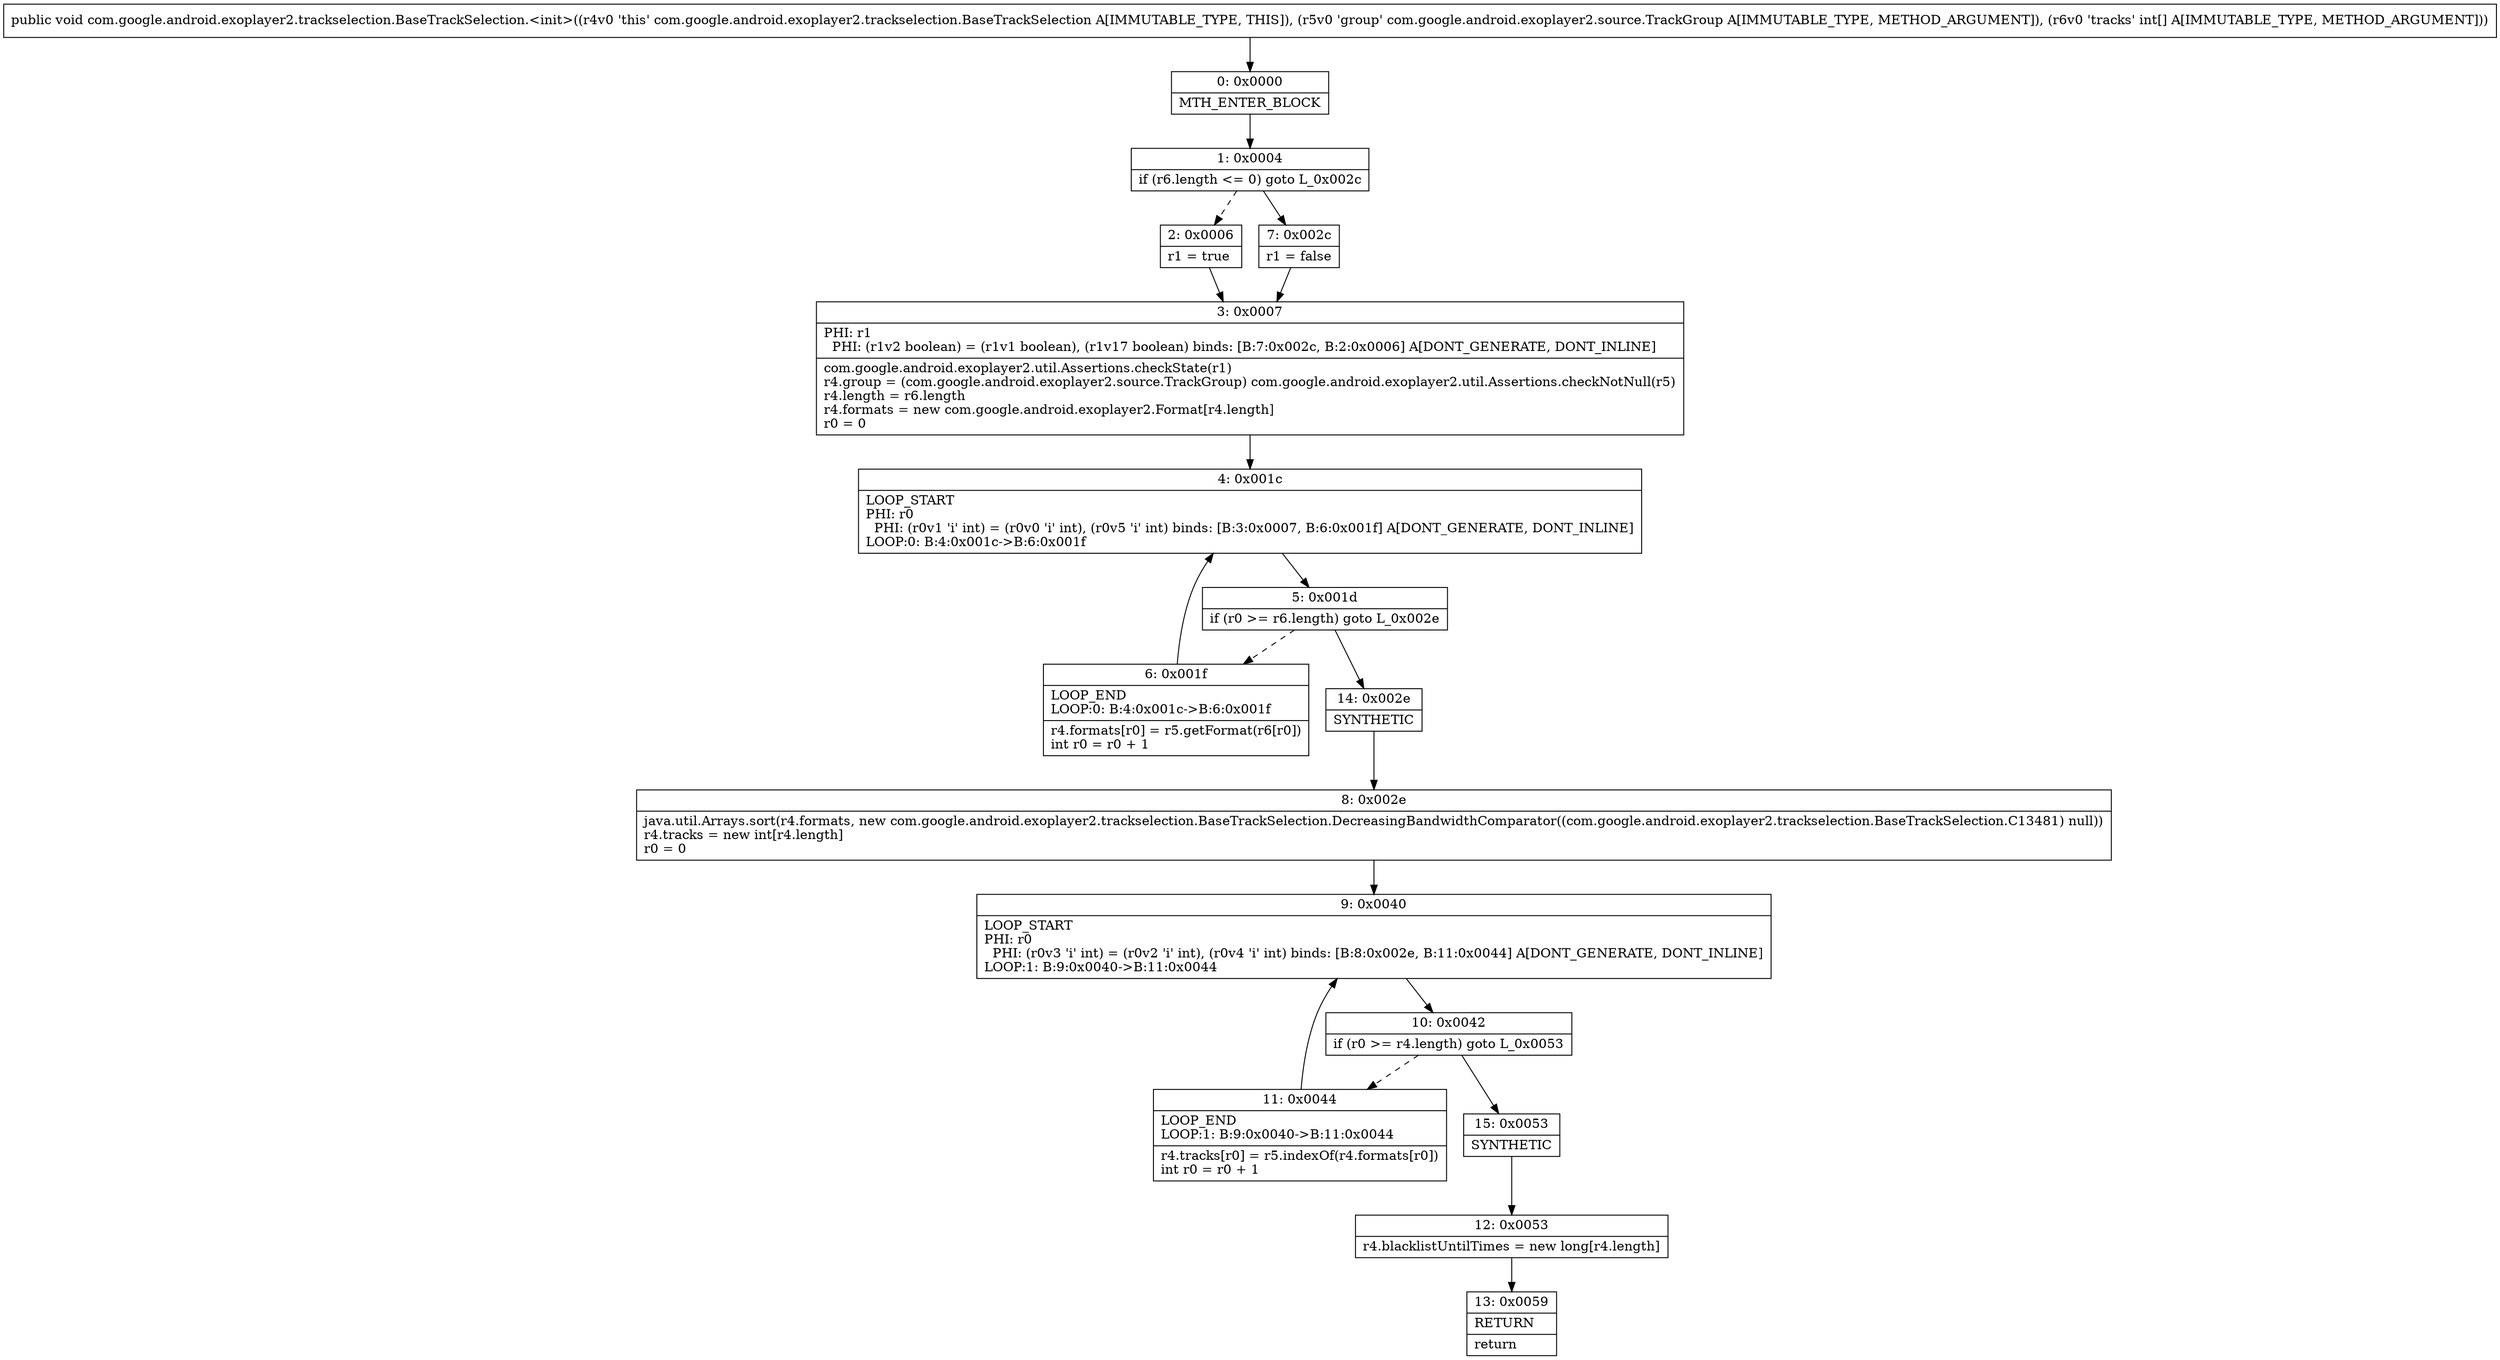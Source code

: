 digraph "CFG forcom.google.android.exoplayer2.trackselection.BaseTrackSelection.\<init\>(Lcom\/google\/android\/exoplayer2\/source\/TrackGroup;[I)V" {
Node_0 [shape=record,label="{0\:\ 0x0000|MTH_ENTER_BLOCK\l}"];
Node_1 [shape=record,label="{1\:\ 0x0004|if (r6.length \<= 0) goto L_0x002c\l}"];
Node_2 [shape=record,label="{2\:\ 0x0006|r1 = true\l}"];
Node_3 [shape=record,label="{3\:\ 0x0007|PHI: r1 \l  PHI: (r1v2 boolean) = (r1v1 boolean), (r1v17 boolean) binds: [B:7:0x002c, B:2:0x0006] A[DONT_GENERATE, DONT_INLINE]\l|com.google.android.exoplayer2.util.Assertions.checkState(r1)\lr4.group = (com.google.android.exoplayer2.source.TrackGroup) com.google.android.exoplayer2.util.Assertions.checkNotNull(r5)\lr4.length = r6.length\lr4.formats = new com.google.android.exoplayer2.Format[r4.length]\lr0 = 0\l}"];
Node_4 [shape=record,label="{4\:\ 0x001c|LOOP_START\lPHI: r0 \l  PHI: (r0v1 'i' int) = (r0v0 'i' int), (r0v5 'i' int) binds: [B:3:0x0007, B:6:0x001f] A[DONT_GENERATE, DONT_INLINE]\lLOOP:0: B:4:0x001c\-\>B:6:0x001f\l}"];
Node_5 [shape=record,label="{5\:\ 0x001d|if (r0 \>= r6.length) goto L_0x002e\l}"];
Node_6 [shape=record,label="{6\:\ 0x001f|LOOP_END\lLOOP:0: B:4:0x001c\-\>B:6:0x001f\l|r4.formats[r0] = r5.getFormat(r6[r0])\lint r0 = r0 + 1\l}"];
Node_7 [shape=record,label="{7\:\ 0x002c|r1 = false\l}"];
Node_8 [shape=record,label="{8\:\ 0x002e|java.util.Arrays.sort(r4.formats, new com.google.android.exoplayer2.trackselection.BaseTrackSelection.DecreasingBandwidthComparator((com.google.android.exoplayer2.trackselection.BaseTrackSelection.C13481) null))\lr4.tracks = new int[r4.length]\lr0 = 0\l}"];
Node_9 [shape=record,label="{9\:\ 0x0040|LOOP_START\lPHI: r0 \l  PHI: (r0v3 'i' int) = (r0v2 'i' int), (r0v4 'i' int) binds: [B:8:0x002e, B:11:0x0044] A[DONT_GENERATE, DONT_INLINE]\lLOOP:1: B:9:0x0040\-\>B:11:0x0044\l}"];
Node_10 [shape=record,label="{10\:\ 0x0042|if (r0 \>= r4.length) goto L_0x0053\l}"];
Node_11 [shape=record,label="{11\:\ 0x0044|LOOP_END\lLOOP:1: B:9:0x0040\-\>B:11:0x0044\l|r4.tracks[r0] = r5.indexOf(r4.formats[r0])\lint r0 = r0 + 1\l}"];
Node_12 [shape=record,label="{12\:\ 0x0053|r4.blacklistUntilTimes = new long[r4.length]\l}"];
Node_13 [shape=record,label="{13\:\ 0x0059|RETURN\l|return\l}"];
Node_14 [shape=record,label="{14\:\ 0x002e|SYNTHETIC\l}"];
Node_15 [shape=record,label="{15\:\ 0x0053|SYNTHETIC\l}"];
MethodNode[shape=record,label="{public void com.google.android.exoplayer2.trackselection.BaseTrackSelection.\<init\>((r4v0 'this' com.google.android.exoplayer2.trackselection.BaseTrackSelection A[IMMUTABLE_TYPE, THIS]), (r5v0 'group' com.google.android.exoplayer2.source.TrackGroup A[IMMUTABLE_TYPE, METHOD_ARGUMENT]), (r6v0 'tracks' int[] A[IMMUTABLE_TYPE, METHOD_ARGUMENT])) }"];
MethodNode -> Node_0;
Node_0 -> Node_1;
Node_1 -> Node_2[style=dashed];
Node_1 -> Node_7;
Node_2 -> Node_3;
Node_3 -> Node_4;
Node_4 -> Node_5;
Node_5 -> Node_6[style=dashed];
Node_5 -> Node_14;
Node_6 -> Node_4;
Node_7 -> Node_3;
Node_8 -> Node_9;
Node_9 -> Node_10;
Node_10 -> Node_11[style=dashed];
Node_10 -> Node_15;
Node_11 -> Node_9;
Node_12 -> Node_13;
Node_14 -> Node_8;
Node_15 -> Node_12;
}

